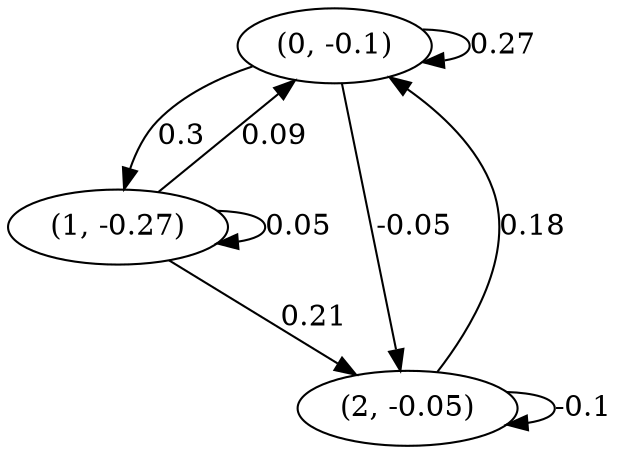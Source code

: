 digraph {
    0 [ label = "(0, -0.1)" ]
    1 [ label = "(1, -0.27)" ]
    2 [ label = "(2, -0.05)" ]
    0 -> 0 [ label = "0.27" ]
    1 -> 1 [ label = "0.05" ]
    2 -> 2 [ label = "-0.1" ]
    1 -> 0 [ label = "0.09" ]
    2 -> 0 [ label = "0.18" ]
    0 -> 1 [ label = "0.3" ]
    0 -> 2 [ label = "-0.05" ]
    1 -> 2 [ label = "0.21" ]
}

